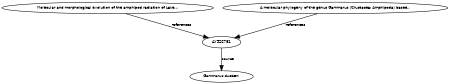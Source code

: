 digraph G {
size="3,3";
node [fontsize=7, fontname="Helvetica"];
edge [fontsize=7, fontname="Helvetica"];
node0 [label="AY926781", width=0.27433100247,height=0.27433100247];
node1 [label="Molecular and morphological evolution of the amphipod radiation of Lake...", width=0.27433100247,height=0.27433100247];
node2 [label="A molecular phylogeny of the genus Gammarus (Crustacea: Amphipoda) based...", width=0.27433100247,height=0.27433100247];
node3 [label="Gammarus duebeni", width=0.27433100247,height=0.27433100247];
node1 -> node0 [label="references"];
node2 -> node0 [label="references"];
node0 -> node3 [label="source"];
}

